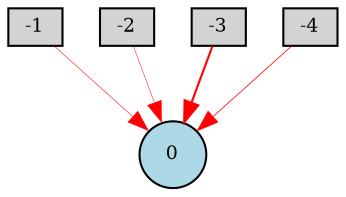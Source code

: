 digraph {
	node [fontsize=9 height=0.2 shape=circle width=0.2]
	-1 [fillcolor=lightgray shape=box style=filled]
	-2 [fillcolor=lightgray shape=box style=filled]
	-3 [fillcolor=lightgray shape=box style=filled]
	-4 [fillcolor=lightgray shape=box style=filled]
	0 [fillcolor=lightblue style=filled]
	-4 -> 0 [color=red penwidth=0.3690394890998713 style=solid]
	-2 -> 0 [color=red penwidth=0.2267344539936326 style=solid]
	-3 -> 0 [color=red penwidth=1.0004602981547153 style=solid]
	-1 -> 0 [color=red penwidth=0.2588001177327217 style=solid]
}
